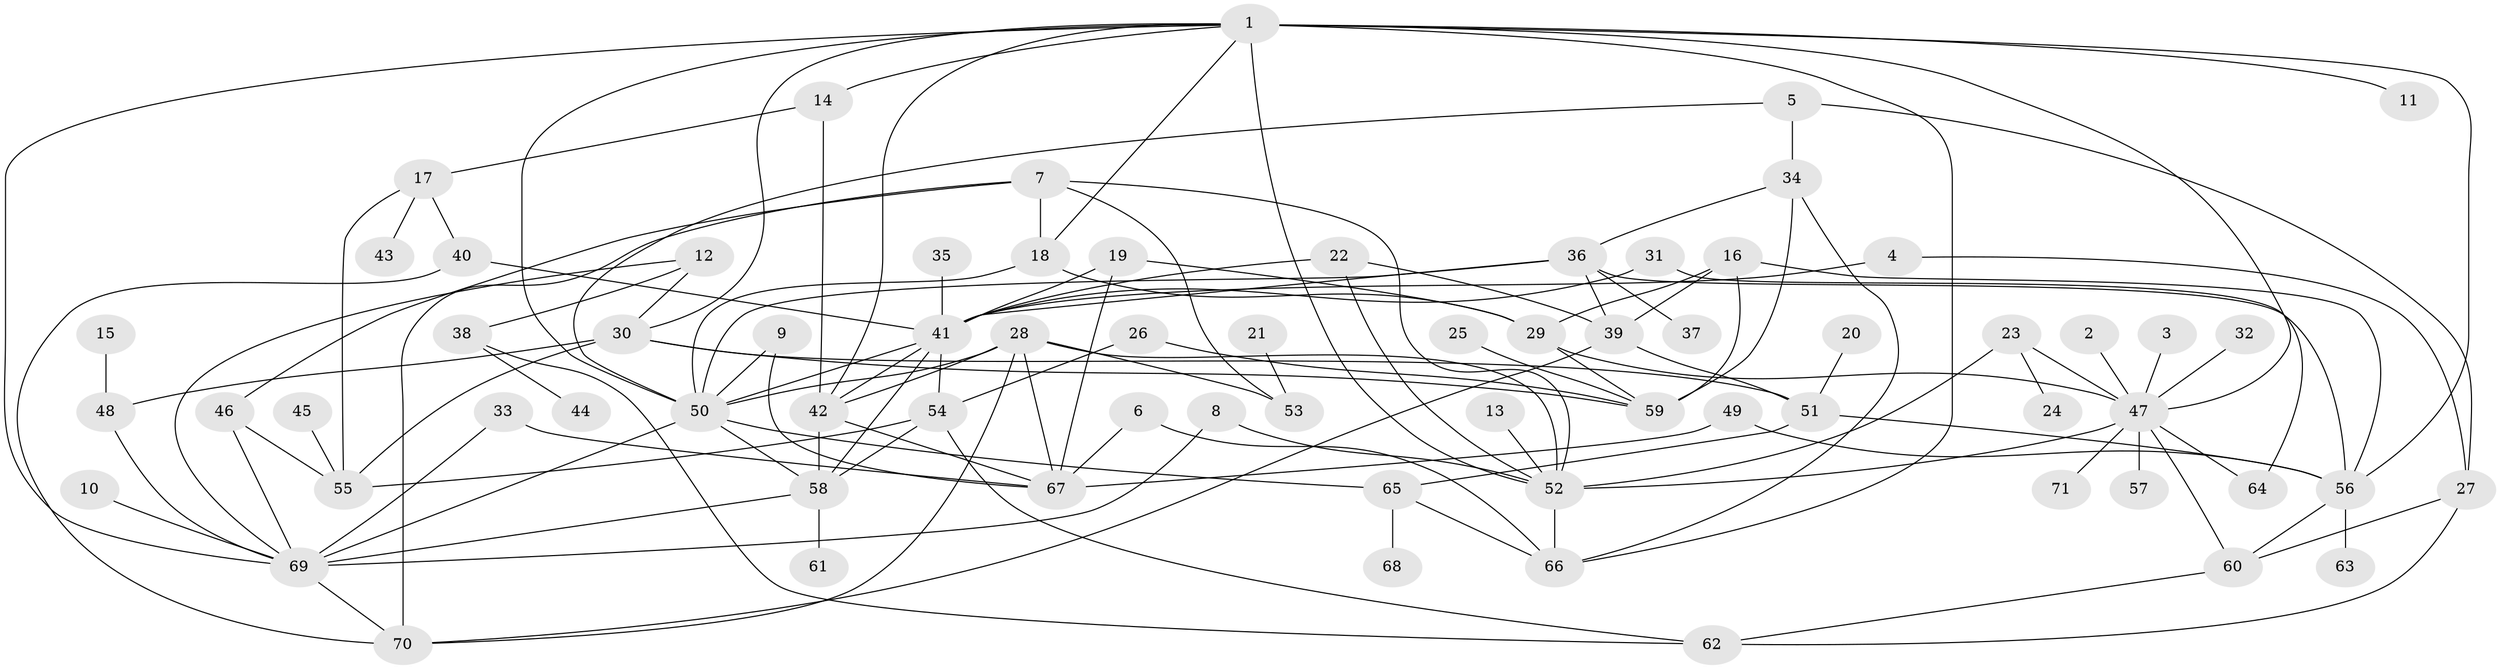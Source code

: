 // original degree distribution, {6: 0.04929577464788732, 9: 0.014084507042253521, 7: 0.02112676056338028, 4: 0.15492957746478872, 2: 0.2676056338028169, 1: 0.22535211267605634, 8: 0.007042253521126761, 3: 0.19718309859154928, 5: 0.06338028169014084}
// Generated by graph-tools (version 1.1) at 2025/25/03/09/25 03:25:35]
// undirected, 71 vertices, 128 edges
graph export_dot {
graph [start="1"]
  node [color=gray90,style=filled];
  1;
  2;
  3;
  4;
  5;
  6;
  7;
  8;
  9;
  10;
  11;
  12;
  13;
  14;
  15;
  16;
  17;
  18;
  19;
  20;
  21;
  22;
  23;
  24;
  25;
  26;
  27;
  28;
  29;
  30;
  31;
  32;
  33;
  34;
  35;
  36;
  37;
  38;
  39;
  40;
  41;
  42;
  43;
  44;
  45;
  46;
  47;
  48;
  49;
  50;
  51;
  52;
  53;
  54;
  55;
  56;
  57;
  58;
  59;
  60;
  61;
  62;
  63;
  64;
  65;
  66;
  67;
  68;
  69;
  70;
  71;
  1 -- 11 [weight=1.0];
  1 -- 14 [weight=1.0];
  1 -- 18 [weight=1.0];
  1 -- 30 [weight=1.0];
  1 -- 42 [weight=1.0];
  1 -- 47 [weight=1.0];
  1 -- 50 [weight=1.0];
  1 -- 52 [weight=1.0];
  1 -- 56 [weight=2.0];
  1 -- 66 [weight=1.0];
  1 -- 69 [weight=1.0];
  2 -- 47 [weight=1.0];
  3 -- 47 [weight=1.0];
  4 -- 27 [weight=1.0];
  4 -- 41 [weight=1.0];
  5 -- 27 [weight=1.0];
  5 -- 34 [weight=1.0];
  5 -- 50 [weight=1.0];
  6 -- 66 [weight=1.0];
  6 -- 67 [weight=1.0];
  7 -- 18 [weight=1.0];
  7 -- 46 [weight=1.0];
  7 -- 52 [weight=1.0];
  7 -- 53 [weight=1.0];
  7 -- 70 [weight=1.0];
  8 -- 52 [weight=1.0];
  8 -- 69 [weight=1.0];
  9 -- 50 [weight=1.0];
  9 -- 67 [weight=1.0];
  10 -- 69 [weight=1.0];
  12 -- 30 [weight=1.0];
  12 -- 38 [weight=1.0];
  12 -- 69 [weight=1.0];
  13 -- 52 [weight=1.0];
  14 -- 17 [weight=1.0];
  14 -- 42 [weight=1.0];
  15 -- 48 [weight=1.0];
  16 -- 29 [weight=1.0];
  16 -- 39 [weight=1.0];
  16 -- 56 [weight=1.0];
  16 -- 59 [weight=1.0];
  17 -- 40 [weight=1.0];
  17 -- 43 [weight=1.0];
  17 -- 55 [weight=1.0];
  18 -- 29 [weight=1.0];
  18 -- 50 [weight=1.0];
  19 -- 29 [weight=1.0];
  19 -- 41 [weight=1.0];
  19 -- 67 [weight=1.0];
  20 -- 51 [weight=1.0];
  21 -- 53 [weight=1.0];
  22 -- 39 [weight=1.0];
  22 -- 41 [weight=1.0];
  22 -- 52 [weight=1.0];
  23 -- 24 [weight=1.0];
  23 -- 47 [weight=1.0];
  23 -- 52 [weight=1.0];
  25 -- 59 [weight=1.0];
  26 -- 54 [weight=1.0];
  26 -- 59 [weight=1.0];
  27 -- 60 [weight=1.0];
  27 -- 62 [weight=1.0];
  28 -- 42 [weight=1.0];
  28 -- 50 [weight=2.0];
  28 -- 52 [weight=1.0];
  28 -- 53 [weight=1.0];
  28 -- 67 [weight=1.0];
  28 -- 70 [weight=1.0];
  29 -- 47 [weight=1.0];
  29 -- 59 [weight=3.0];
  30 -- 48 [weight=1.0];
  30 -- 51 [weight=1.0];
  30 -- 55 [weight=1.0];
  30 -- 59 [weight=1.0];
  31 -- 41 [weight=1.0];
  31 -- 64 [weight=1.0];
  32 -- 47 [weight=1.0];
  33 -- 67 [weight=1.0];
  33 -- 69 [weight=1.0];
  34 -- 36 [weight=1.0];
  34 -- 59 [weight=1.0];
  34 -- 66 [weight=1.0];
  35 -- 41 [weight=1.0];
  36 -- 37 [weight=1.0];
  36 -- 39 [weight=1.0];
  36 -- 41 [weight=1.0];
  36 -- 50 [weight=1.0];
  36 -- 56 [weight=1.0];
  38 -- 44 [weight=1.0];
  38 -- 62 [weight=1.0];
  39 -- 51 [weight=1.0];
  39 -- 70 [weight=1.0];
  40 -- 41 [weight=1.0];
  40 -- 70 [weight=1.0];
  41 -- 42 [weight=1.0];
  41 -- 50 [weight=1.0];
  41 -- 54 [weight=1.0];
  41 -- 58 [weight=1.0];
  42 -- 58 [weight=1.0];
  42 -- 67 [weight=2.0];
  45 -- 55 [weight=1.0];
  46 -- 55 [weight=1.0];
  46 -- 69 [weight=1.0];
  47 -- 52 [weight=2.0];
  47 -- 57 [weight=1.0];
  47 -- 60 [weight=1.0];
  47 -- 64 [weight=2.0];
  47 -- 71 [weight=1.0];
  48 -- 69 [weight=1.0];
  49 -- 56 [weight=1.0];
  49 -- 67 [weight=1.0];
  50 -- 58 [weight=1.0];
  50 -- 65 [weight=2.0];
  50 -- 69 [weight=1.0];
  51 -- 56 [weight=1.0];
  51 -- 65 [weight=1.0];
  52 -- 66 [weight=1.0];
  54 -- 55 [weight=1.0];
  54 -- 58 [weight=1.0];
  54 -- 62 [weight=1.0];
  56 -- 60 [weight=1.0];
  56 -- 63 [weight=1.0];
  58 -- 61 [weight=1.0];
  58 -- 69 [weight=1.0];
  60 -- 62 [weight=1.0];
  65 -- 66 [weight=1.0];
  65 -- 68 [weight=1.0];
  69 -- 70 [weight=1.0];
}
